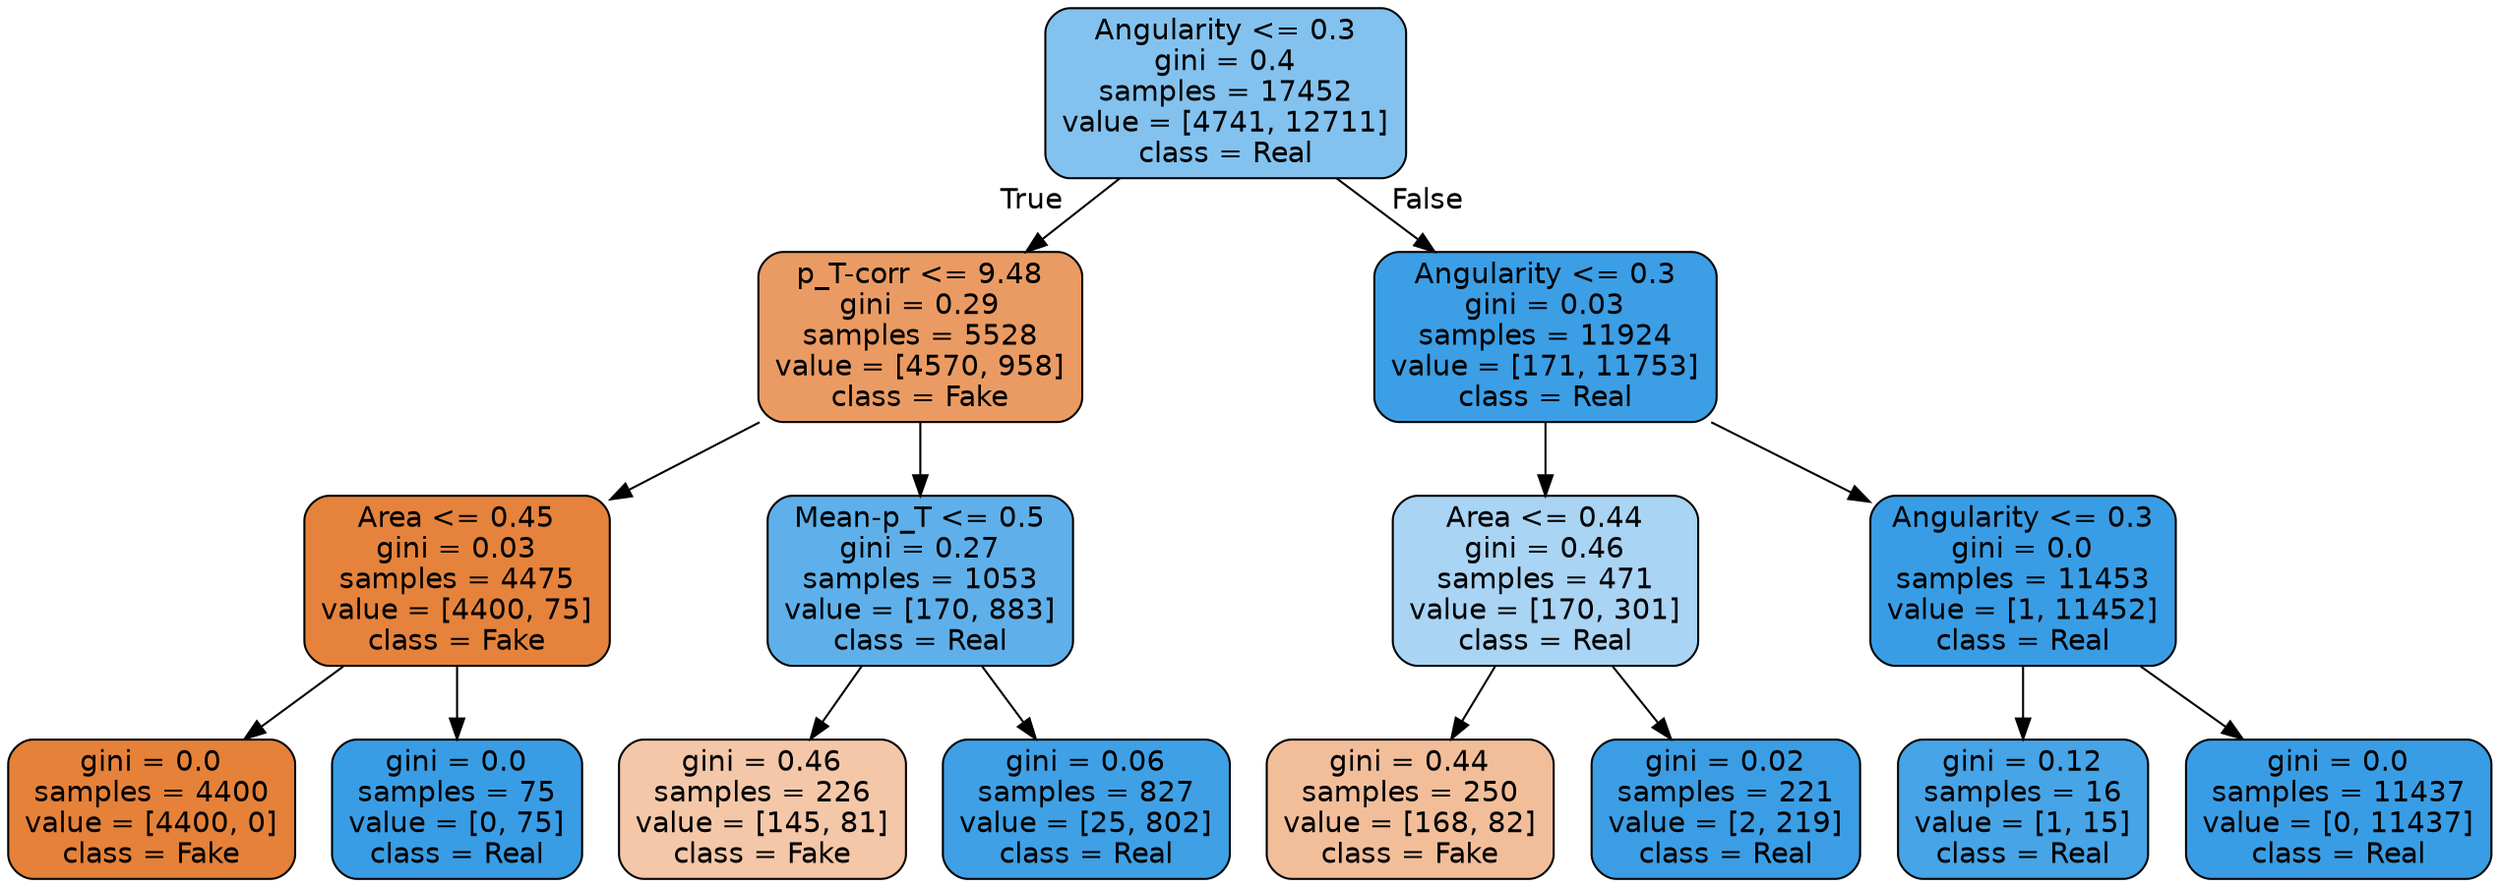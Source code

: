 digraph Tree {
node [shape=box, style="filled, rounded", color="black", fontname=helvetica] ;
edge [fontname=helvetica] ;
0 [label="Angularity <= 0.3\ngini = 0.4\nsamples = 17452\nvalue = [4741, 12711]\nclass = Real", fillcolor="#83c2ef"] ;
1 [label="p_T-corr <= 9.48\ngini = 0.29\nsamples = 5528\nvalue = [4570, 958]\nclass = Fake", fillcolor="#ea9b63"] ;
0 -> 1 [labeldistance=2.5, labelangle=45, headlabel="True"] ;
2 [label="Area <= 0.45\ngini = 0.03\nsamples = 4475\nvalue = [4400, 75]\nclass = Fake", fillcolor="#e5833c"] ;
1 -> 2 ;
3 [label="gini = 0.0\nsamples = 4400\nvalue = [4400, 0]\nclass = Fake", fillcolor="#e58139"] ;
2 -> 3 ;
4 [label="gini = 0.0\nsamples = 75\nvalue = [0, 75]\nclass = Real", fillcolor="#399de5"] ;
2 -> 4 ;
5 [label="Mean-p_T <= 0.5\ngini = 0.27\nsamples = 1053\nvalue = [170, 883]\nclass = Real", fillcolor="#5fb0ea"] ;
1 -> 5 ;
6 [label="gini = 0.46\nsamples = 226\nvalue = [145, 81]\nclass = Fake", fillcolor="#f4c7a8"] ;
5 -> 6 ;
7 [label="gini = 0.06\nsamples = 827\nvalue = [25, 802]\nclass = Real", fillcolor="#3fa0e6"] ;
5 -> 7 ;
8 [label="Angularity <= 0.3\ngini = 0.03\nsamples = 11924\nvalue = [171, 11753]\nclass = Real", fillcolor="#3c9ee5"] ;
0 -> 8 [labeldistance=2.5, labelangle=-45, headlabel="False"] ;
9 [label="Area <= 0.44\ngini = 0.46\nsamples = 471\nvalue = [170, 301]\nclass = Real", fillcolor="#a9d4f4"] ;
8 -> 9 ;
10 [label="gini = 0.44\nsamples = 250\nvalue = [168, 82]\nclass = Fake", fillcolor="#f2be9a"] ;
9 -> 10 ;
11 [label="gini = 0.02\nsamples = 221\nvalue = [2, 219]\nclass = Real", fillcolor="#3b9ee5"] ;
9 -> 11 ;
12 [label="Angularity <= 0.3\ngini = 0.0\nsamples = 11453\nvalue = [1, 11452]\nclass = Real", fillcolor="#399de5"] ;
8 -> 12 ;
13 [label="gini = 0.12\nsamples = 16\nvalue = [1, 15]\nclass = Real", fillcolor="#46a4e7"] ;
12 -> 13 ;
14 [label="gini = 0.0\nsamples = 11437\nvalue = [0, 11437]\nclass = Real", fillcolor="#399de5"] ;
12 -> 14 ;
}